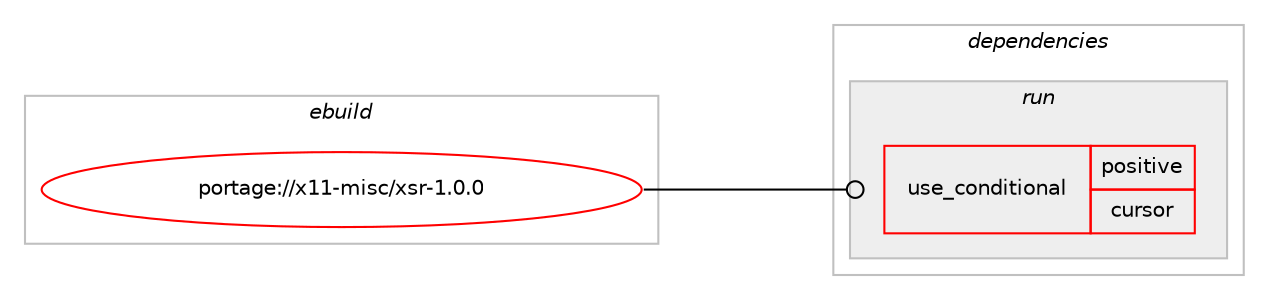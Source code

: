 digraph prolog {

# *************
# Graph options
# *************

newrank=true;
concentrate=true;
compound=true;
graph [rankdir=LR,fontname=Helvetica,fontsize=10,ranksep=1.5];#, ranksep=2.5, nodesep=0.2];
edge  [arrowhead=vee];
node  [fontname=Helvetica,fontsize=10];

# **********
# The ebuild
# **********

subgraph cluster_leftcol {
color=gray;
rank=same;
label=<<i>ebuild</i>>;
id [label="portage://x11-misc/xsr-1.0.0", color=red, width=4, href="../x11-misc/xsr-1.0.0.svg"];
}

# ****************
# The dependencies
# ****************

subgraph cluster_midcol {
color=gray;
label=<<i>dependencies</i>>;
subgraph cluster_compile {
fillcolor="#eeeeee";
style=filled;
label=<<i>compile</i>>;
}
subgraph cluster_compileandrun {
fillcolor="#eeeeee";
style=filled;
label=<<i>compile and run</i>>;
}
subgraph cluster_run {
fillcolor="#eeeeee";
style=filled;
label=<<i>run</i>>;
subgraph cond71 {
dependency369 [label=<<TABLE BORDER="0" CELLBORDER="1" CELLSPACING="0" CELLPADDING="4"><TR><TD ROWSPAN="3" CELLPADDING="10">use_conditional</TD></TR><TR><TD>positive</TD></TR><TR><TD>cursor</TD></TR></TABLE>>, shape=none, color=red];
# *** BEGIN UNKNOWN DEPENDENCY TYPE (TODO) ***
# dependency369 -> package_dependency(portage://x11-misc/xsr-1.0.0,run,no,media-gfx,imagemagick,none,[,,],[],[])
# *** END UNKNOWN DEPENDENCY TYPE (TODO) ***

# *** BEGIN UNKNOWN DEPENDENCY TYPE (TODO) ***
# dependency369 -> package_dependency(portage://x11-misc/xsr-1.0.0,run,no,x11-misc,xdotool,none,[,,],[],[])
# *** END UNKNOWN DEPENDENCY TYPE (TODO) ***

}
id:e -> dependency369:w [weight=20,style="solid",arrowhead="odot"];
# *** BEGIN UNKNOWN DEPENDENCY TYPE (TODO) ***
# id -> package_dependency(portage://x11-misc/xsr-1.0.0,run,no,dev-lang,perl,none,[,,],[],[])
# *** END UNKNOWN DEPENDENCY TYPE (TODO) ***

# *** BEGIN UNKNOWN DEPENDENCY TYPE (TODO) ***
# id -> package_dependency(portage://x11-misc/xsr-1.0.0,run,no,media-gfx,scrot,none,[,,],[],[])
# *** END UNKNOWN DEPENDENCY TYPE (TODO) ***

}
}

# **************
# The candidates
# **************

subgraph cluster_choices {
rank=same;
color=gray;
label=<<i>candidates</i>>;

}

}
